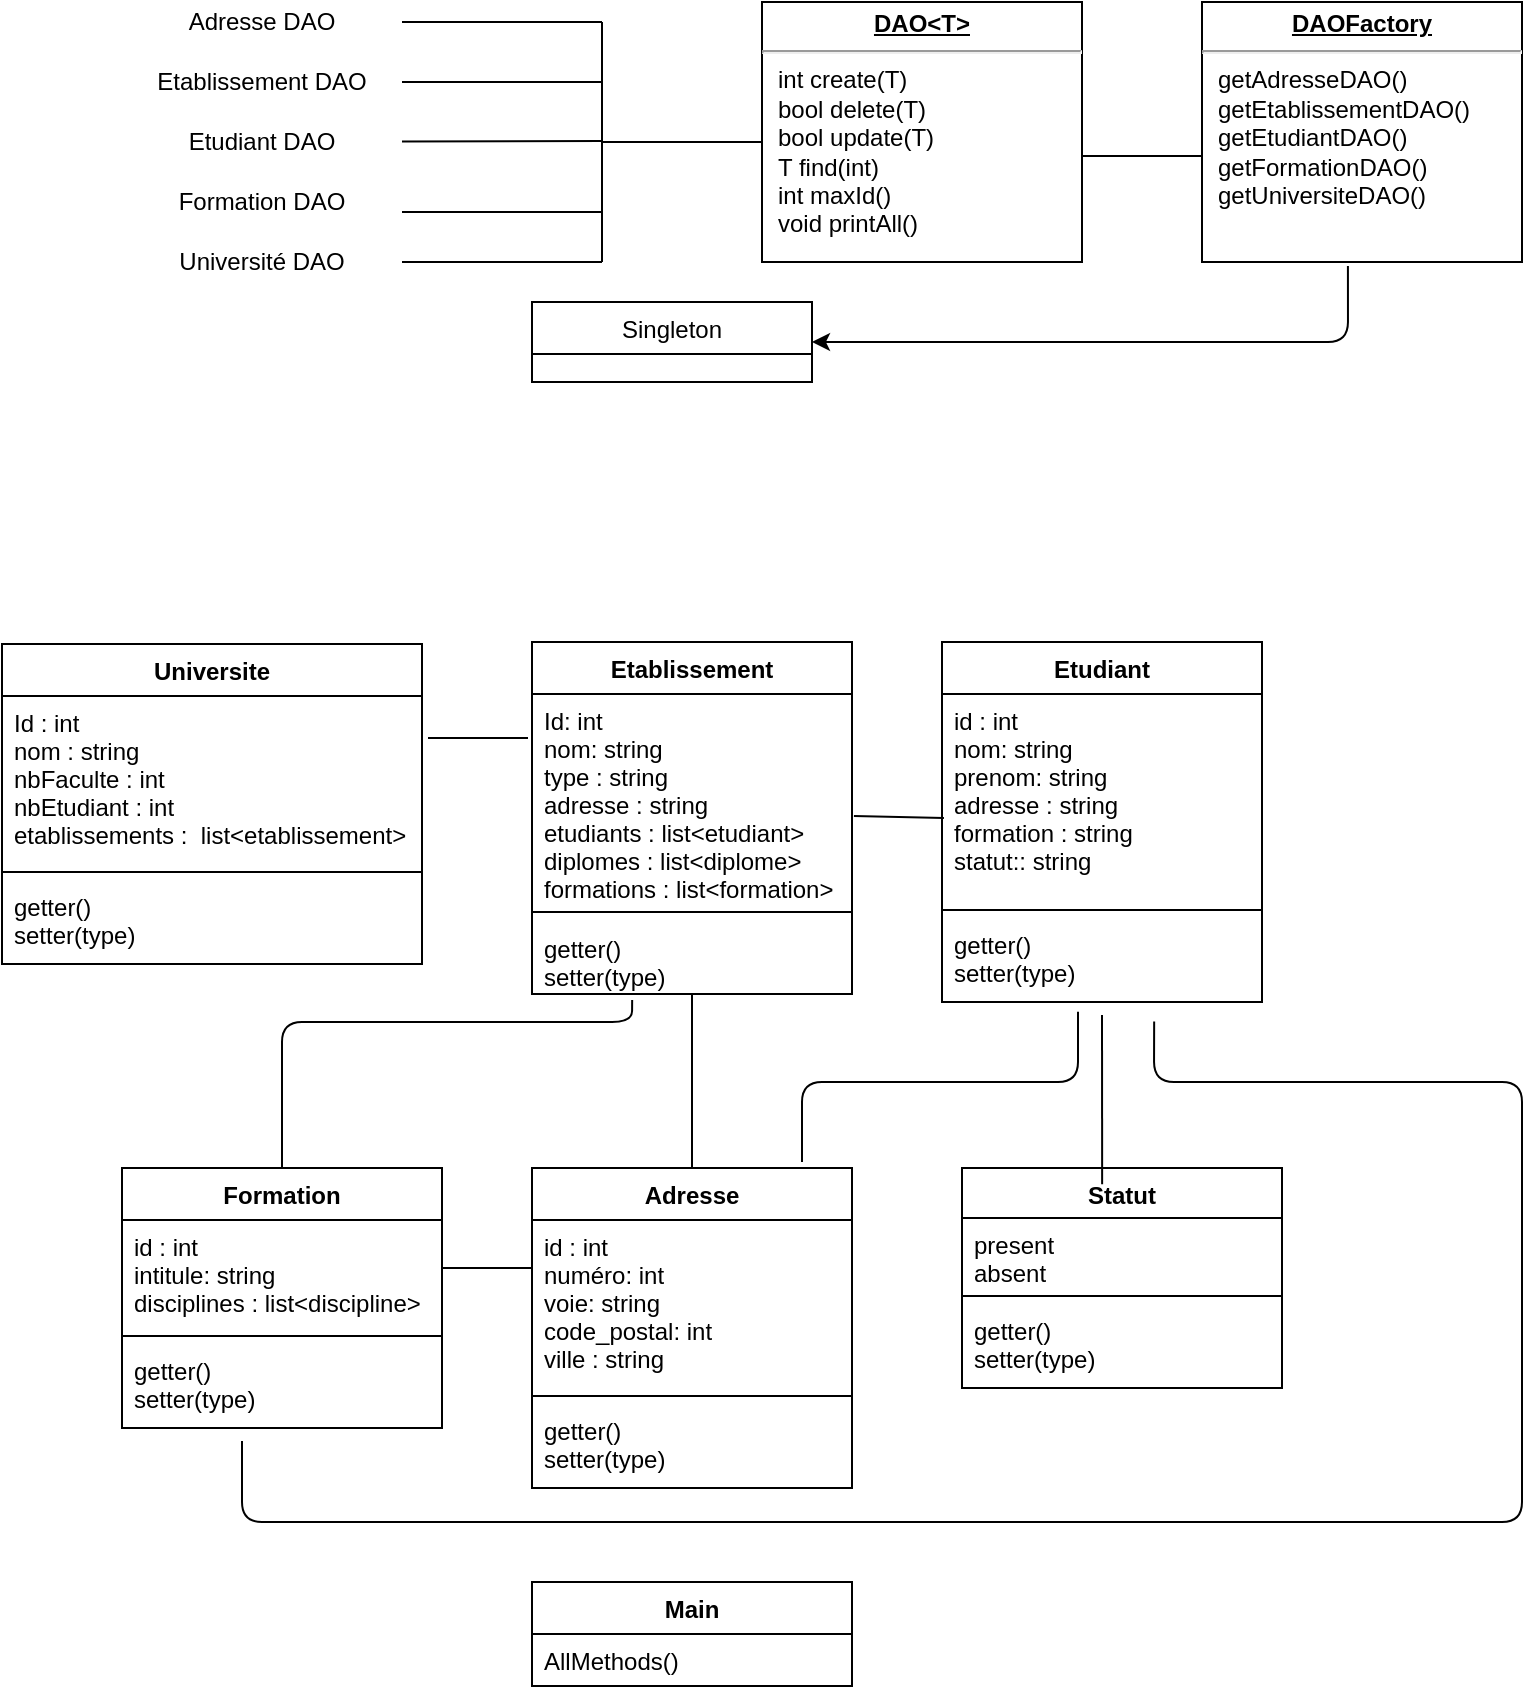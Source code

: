 <mxfile version="10.6.7" type="github"><diagram id="6Yb4DcSf9OS_L91J5QES" name="Page-1"><mxGraphModel dx="1394" dy="816" grid="1" gridSize="10" guides="1" tooltips="1" connect="1" arrows="1" fold="1" page="1" pageScale="1" pageWidth="827" pageHeight="1169" math="0" shadow="0"><root><mxCell id="0"/><mxCell id="1" parent="0"/><mxCell id="pib_hZsS8CI50unVwnIJ-1" value="Adresse DAO" style="text;html=1;strokeColor=none;fillColor=none;align=center;verticalAlign=middle;whiteSpace=wrap;rounded=0;" parent="1" vertex="1"><mxGeometry x="80" y="70" width="140" height="20" as="geometry"/></mxCell><mxCell id="pib_hZsS8CI50unVwnIJ-2" value="Etablissement DAO" style="text;html=1;strokeColor=none;fillColor=none;align=center;verticalAlign=middle;whiteSpace=wrap;rounded=0;" parent="1" vertex="1"><mxGeometry x="80" y="100" width="140" height="20" as="geometry"/></mxCell><mxCell id="pib_hZsS8CI50unVwnIJ-3" value="Etudiant DAO" style="text;html=1;strokeColor=none;fillColor=none;align=center;verticalAlign=middle;whiteSpace=wrap;rounded=0;" parent="1" vertex="1"><mxGeometry x="80" y="130" width="140" height="20" as="geometry"/></mxCell><mxCell id="pib_hZsS8CI50unVwnIJ-4" value="Formation DAO&lt;br&gt;" style="text;html=1;strokeColor=none;fillColor=none;align=center;verticalAlign=middle;whiteSpace=wrap;rounded=0;" parent="1" vertex="1"><mxGeometry x="80" y="160" width="140" height="20" as="geometry"/></mxCell><mxCell id="pib_hZsS8CI50unVwnIJ-5" value="Université&amp;nbsp;DAO" style="text;html=1;strokeColor=none;fillColor=none;align=center;verticalAlign=middle;whiteSpace=wrap;rounded=0;" parent="1" vertex="1"><mxGeometry x="80" y="190" width="140" height="20" as="geometry"/></mxCell><mxCell id="pib_hZsS8CI50unVwnIJ-6" value="" style="endArrow=none;html=1;" parent="1" edge="1"><mxGeometry width="50" height="50" relative="1" as="geometry"><mxPoint x="220" y="80" as="sourcePoint"/><mxPoint x="320" y="80" as="targetPoint"/></mxGeometry></mxCell><mxCell id="pib_hZsS8CI50unVwnIJ-7" value="" style="endArrow=none;html=1;exitX=1;exitY=0.5;exitDx=0;exitDy=0;" parent="1" source="pib_hZsS8CI50unVwnIJ-2" edge="1"><mxGeometry width="50" height="50" relative="1" as="geometry"><mxPoint x="240" y="110" as="sourcePoint"/><mxPoint x="320" y="110" as="targetPoint"/></mxGeometry></mxCell><mxCell id="pib_hZsS8CI50unVwnIJ-8" value="" style="endArrow=none;html=1;" parent="1" source="pib_hZsS8CI50unVwnIJ-3" edge="1"><mxGeometry width="50" height="50" relative="1" as="geometry"><mxPoint x="240" y="139.5" as="sourcePoint"/><mxPoint x="320" y="139.5" as="targetPoint"/></mxGeometry></mxCell><mxCell id="pib_hZsS8CI50unVwnIJ-9" value="" style="endArrow=none;html=1;exitX=1;exitY=0.75;exitDx=0;exitDy=0;" parent="1" source="pib_hZsS8CI50unVwnIJ-4" edge="1"><mxGeometry width="50" height="50" relative="1" as="geometry"><mxPoint x="250" y="110" as="sourcePoint"/><mxPoint x="320" y="175" as="targetPoint"/></mxGeometry></mxCell><mxCell id="pib_hZsS8CI50unVwnIJ-10" value="" style="endArrow=none;html=1;exitX=1;exitY=0.5;exitDx=0;exitDy=0;" parent="1" source="pib_hZsS8CI50unVwnIJ-5" edge="1"><mxGeometry width="50" height="50" relative="1" as="geometry"><mxPoint x="250" y="199.5" as="sourcePoint"/><mxPoint x="320" y="200" as="targetPoint"/></mxGeometry></mxCell><mxCell id="pib_hZsS8CI50unVwnIJ-11" value="" style="endArrow=none;html=1;" parent="1" edge="1"><mxGeometry width="50" height="50" relative="1" as="geometry"><mxPoint x="320" y="200" as="sourcePoint"/><mxPoint x="320" y="80" as="targetPoint"/></mxGeometry></mxCell><mxCell id="pib_hZsS8CI50unVwnIJ-12" value="" style="endArrow=none;html=1;entryX=0;entryY=0.5;entryDx=0;entryDy=0;" parent="1" edge="1"><mxGeometry width="50" height="50" relative="1" as="geometry"><mxPoint x="320" y="140" as="sourcePoint"/><mxPoint x="400" y="140" as="targetPoint"/></mxGeometry></mxCell><mxCell id="pib_hZsS8CI50unVwnIJ-14" value="&lt;p style=&quot;margin: 0px ; margin-top: 4px ; text-align: center ; text-decoration: underline&quot;&gt;&lt;b&gt;DAO&amp;lt;T&amp;gt;&lt;/b&gt;&lt;/p&gt;&lt;hr&gt;&lt;p style=&quot;margin: 0px ; margin-left: 8px&quot;&gt;int create(T)&lt;/p&gt;&lt;p style=&quot;margin: 0px ; margin-left: 8px&quot;&gt;bool delete(T)&lt;/p&gt;&lt;p style=&quot;margin: 0px ; margin-left: 8px&quot;&gt;bool update(T)&lt;/p&gt;&lt;p style=&quot;margin: 0px ; margin-left: 8px&quot;&gt;T find(int)&lt;/p&gt;&lt;p style=&quot;margin: 0px ; margin-left: 8px&quot;&gt;int maxId()&lt;/p&gt;&lt;p style=&quot;margin: 0px ; margin-left: 8px&quot;&gt;void printAll()&lt;/p&gt;" style="verticalAlign=top;align=left;overflow=fill;fontSize=12;fontFamily=Helvetica;html=1;" parent="1" vertex="1"><mxGeometry x="400" y="70" width="160" height="130" as="geometry"/></mxCell><mxCell id="pib_hZsS8CI50unVwnIJ-16" value="&lt;p style=&quot;margin: 0px ; margin-top: 4px ; text-align: center ; text-decoration: underline&quot;&gt;&lt;b&gt;DAOFactory&lt;/b&gt;&lt;/p&gt;&lt;hr&gt;&lt;p style=&quot;margin: 0px ; margin-left: 8px&quot;&gt;getAdresseDAO()&lt;/p&gt;&lt;p style=&quot;margin: 0px ; margin-left: 8px&quot;&gt;getEtablissementDAO()&lt;/p&gt;&lt;p style=&quot;margin: 0px ; margin-left: 8px&quot;&gt;getEtudiantDAO()&lt;/p&gt;&lt;p style=&quot;margin: 0px ; margin-left: 8px&quot;&gt;getFormationDAO()&lt;/p&gt;&lt;p style=&quot;margin: 0px ; margin-left: 8px&quot;&gt;getUniversiteDAO()&lt;/p&gt;" style="verticalAlign=top;align=left;overflow=fill;fontSize=12;fontFamily=Helvetica;html=1;" parent="1" vertex="1"><mxGeometry x="620" y="70" width="160" height="130" as="geometry"/></mxCell><mxCell id="pib_hZsS8CI50unVwnIJ-17" value="" style="endArrow=none;html=1;entryX=0;entryY=0.592;entryDx=0;entryDy=0;entryPerimeter=0;" parent="1" target="pib_hZsS8CI50unVwnIJ-16" edge="1"><mxGeometry width="50" height="50" relative="1" as="geometry"><mxPoint x="560" y="147" as="sourcePoint"/><mxPoint x="130" y="230" as="targetPoint"/></mxGeometry></mxCell><mxCell id="pib_hZsS8CI50unVwnIJ-18" value="" style="endArrow=classic;html=1;exitX=0.456;exitY=1.015;exitDx=0;exitDy=0;exitPerimeter=0;entryX=1;entryY=0.5;entryDx=0;entryDy=0;" parent="1" source="pib_hZsS8CI50unVwnIJ-16" target="pib_hZsS8CI50unVwnIJ-19" edge="1"><mxGeometry width="50" height="50" relative="1" as="geometry"><mxPoint x="80" y="280" as="sourcePoint"/><mxPoint x="693" y="370" as="targetPoint"/><Array as="points"><mxPoint x="693" y="240"/></Array></mxGeometry></mxCell><mxCell id="pib_hZsS8CI50unVwnIJ-19" value="Singleton" style="swimlane;fontStyle=0;childLayout=stackLayout;horizontal=1;startSize=26;fillColor=none;horizontalStack=0;resizeParent=1;resizeParentMax=0;resizeLast=0;collapsible=1;marginBottom=0;" parent="1" vertex="1"><mxGeometry x="285" y="220" width="140" height="40" as="geometry"/></mxCell><mxCell id="pib_hZsS8CI50unVwnIJ-23" value="Universite" style="swimlane;fontStyle=1;align=center;verticalAlign=top;childLayout=stackLayout;horizontal=1;startSize=26;horizontalStack=0;resizeParent=1;resizeParentMax=0;resizeLast=0;collapsible=1;marginBottom=0;" parent="1" vertex="1"><mxGeometry x="20" y="391" width="210" height="160" as="geometry"/></mxCell><mxCell id="pib_hZsS8CI50unVwnIJ-24" value="Id : int&#10;nom : string&#10;nbFaculte : int&#10;nbEtudiant : int&#10;etablissements :  list&lt;etablissement&gt;&#10;" style="text;strokeColor=none;fillColor=none;align=left;verticalAlign=top;spacingLeft=4;spacingRight=4;overflow=hidden;rotatable=0;points=[[0,0.5],[1,0.5]];portConstraint=eastwest;" parent="pib_hZsS8CI50unVwnIJ-23" vertex="1"><mxGeometry y="26" width="210" height="84" as="geometry"/></mxCell><mxCell id="pib_hZsS8CI50unVwnIJ-25" value="" style="line;strokeWidth=1;fillColor=none;align=left;verticalAlign=middle;spacingTop=-1;spacingLeft=3;spacingRight=3;rotatable=0;labelPosition=right;points=[];portConstraint=eastwest;" parent="pib_hZsS8CI50unVwnIJ-23" vertex="1"><mxGeometry y="110" width="210" height="8" as="geometry"/></mxCell><mxCell id="pib_hZsS8CI50unVwnIJ-26" value="getter()&#10;setter(type)&#10;" style="text;strokeColor=none;fillColor=none;align=left;verticalAlign=top;spacingLeft=4;spacingRight=4;overflow=hidden;rotatable=0;points=[[0,0.5],[1,0.5]];portConstraint=eastwest;" parent="pib_hZsS8CI50unVwnIJ-23" vertex="1"><mxGeometry y="118" width="210" height="42" as="geometry"/></mxCell><mxCell id="pib_hZsS8CI50unVwnIJ-27" value="Etablissement" style="swimlane;fontStyle=1;align=center;verticalAlign=top;childLayout=stackLayout;horizontal=1;startSize=26;horizontalStack=0;resizeParent=1;resizeParentMax=0;resizeLast=0;collapsible=1;marginBottom=0;" parent="1" vertex="1"><mxGeometry x="285" y="390" width="160" height="176" as="geometry"/></mxCell><mxCell id="pib_hZsS8CI50unVwnIJ-28" value="Id: int&#10;nom: string&#10;type : string&#10;adresse : string&#10;etudiants : list&lt;etudiant&gt;&#10;diplomes : list&lt;diplome&gt;&#10;formations : list&lt;formation&gt;&#10;" style="text;strokeColor=none;fillColor=none;align=left;verticalAlign=top;spacingLeft=4;spacingRight=4;overflow=hidden;rotatable=0;points=[[0,0.5],[1,0.5]];portConstraint=eastwest;" parent="pib_hZsS8CI50unVwnIJ-27" vertex="1"><mxGeometry y="26" width="160" height="104" as="geometry"/></mxCell><mxCell id="pib_hZsS8CI50unVwnIJ-29" value="" style="line;strokeWidth=1;fillColor=none;align=left;verticalAlign=middle;spacingTop=-1;spacingLeft=3;spacingRight=3;rotatable=0;labelPosition=right;points=[];portConstraint=eastwest;" parent="pib_hZsS8CI50unVwnIJ-27" vertex="1"><mxGeometry y="130" width="160" height="10" as="geometry"/></mxCell><mxCell id="pib_hZsS8CI50unVwnIJ-30" value="getter()&#10;setter(type)&#10;" style="text;strokeColor=none;fillColor=none;align=left;verticalAlign=top;spacingLeft=4;spacingRight=4;overflow=hidden;rotatable=0;points=[[0,0.5],[1,0.5]];portConstraint=eastwest;" parent="pib_hZsS8CI50unVwnIJ-27" vertex="1"><mxGeometry y="140" width="160" height="36" as="geometry"/></mxCell><mxCell id="pib_hZsS8CI50unVwnIJ-31" value="Etudiant" style="swimlane;fontStyle=1;align=center;verticalAlign=top;childLayout=stackLayout;horizontal=1;startSize=26;horizontalStack=0;resizeParent=1;resizeParentMax=0;resizeLast=0;collapsible=1;marginBottom=0;" parent="1" vertex="1"><mxGeometry x="490" y="390" width="160" height="180" as="geometry"/></mxCell><mxCell id="pib_hZsS8CI50unVwnIJ-32" value="id : int&#10;nom: string&#10;prenom: string&#10;adresse : string&#10;formation : string&#10;statut:: string&#10;" style="text;strokeColor=none;fillColor=none;align=left;verticalAlign=top;spacingLeft=4;spacingRight=4;overflow=hidden;rotatable=0;points=[[0,0.5],[1,0.5]];portConstraint=eastwest;" parent="pib_hZsS8CI50unVwnIJ-31" vertex="1"><mxGeometry y="26" width="160" height="104" as="geometry"/></mxCell><mxCell id="pib_hZsS8CI50unVwnIJ-33" value="" style="line;strokeWidth=1;fillColor=none;align=left;verticalAlign=middle;spacingTop=-1;spacingLeft=3;spacingRight=3;rotatable=0;labelPosition=right;points=[];portConstraint=eastwest;" parent="pib_hZsS8CI50unVwnIJ-31" vertex="1"><mxGeometry y="130" width="160" height="8" as="geometry"/></mxCell><mxCell id="pib_hZsS8CI50unVwnIJ-34" value="getter()&#10;setter(type)&#10;&#10;" style="text;strokeColor=none;fillColor=none;align=left;verticalAlign=top;spacingLeft=4;spacingRight=4;overflow=hidden;rotatable=0;points=[[0,0.5],[1,0.5]];portConstraint=eastwest;" parent="pib_hZsS8CI50unVwnIJ-31" vertex="1"><mxGeometry y="138" width="160" height="42" as="geometry"/></mxCell><mxCell id="pib_hZsS8CI50unVwnIJ-35" value="Formation&#10;&#10;" style="swimlane;fontStyle=1;align=center;verticalAlign=top;childLayout=stackLayout;horizontal=1;startSize=26;horizontalStack=0;resizeParent=1;resizeParentMax=0;resizeLast=0;collapsible=1;marginBottom=0;" parent="1" vertex="1"><mxGeometry x="80" y="653" width="160" height="130" as="geometry"/></mxCell><mxCell id="pib_hZsS8CI50unVwnIJ-36" value="id : int&#10;intitule: string&#10;disciplines : list&lt;discipline&gt;&#10;" style="text;strokeColor=none;fillColor=none;align=left;verticalAlign=top;spacingLeft=4;spacingRight=4;overflow=hidden;rotatable=0;points=[[0,0.5],[1,0.5]];portConstraint=eastwest;" parent="pib_hZsS8CI50unVwnIJ-35" vertex="1"><mxGeometry y="26" width="160" height="54" as="geometry"/></mxCell><mxCell id="pib_hZsS8CI50unVwnIJ-37" value="" style="line;strokeWidth=1;fillColor=none;align=left;verticalAlign=middle;spacingTop=-1;spacingLeft=3;spacingRight=3;rotatable=0;labelPosition=right;points=[];portConstraint=eastwest;" parent="pib_hZsS8CI50unVwnIJ-35" vertex="1"><mxGeometry y="80" width="160" height="8" as="geometry"/></mxCell><mxCell id="pib_hZsS8CI50unVwnIJ-38" value="getter()&#10;setter(type)&#10;&#10;" style="text;strokeColor=none;fillColor=none;align=left;verticalAlign=top;spacingLeft=4;spacingRight=4;overflow=hidden;rotatable=0;points=[[0,0.5],[1,0.5]];portConstraint=eastwest;" parent="pib_hZsS8CI50unVwnIJ-35" vertex="1"><mxGeometry y="88" width="160" height="42" as="geometry"/></mxCell><mxCell id="pib_hZsS8CI50unVwnIJ-39" value="Adresse" style="swimlane;fontStyle=1;align=center;verticalAlign=top;childLayout=stackLayout;horizontal=1;startSize=26;horizontalStack=0;resizeParent=1;resizeParentMax=0;resizeLast=0;collapsible=1;marginBottom=0;" parent="1" vertex="1"><mxGeometry x="285" y="653" width="160" height="160" as="geometry"/></mxCell><mxCell id="pib_hZsS8CI50unVwnIJ-40" value="id : int&#10;numéro: int&#10;voie: string&#10;code_postal: int&#10;ville : string&#10;&#10;" style="text;strokeColor=none;fillColor=none;align=left;verticalAlign=top;spacingLeft=4;spacingRight=4;overflow=hidden;rotatable=0;points=[[0,0.5],[1,0.5]];portConstraint=eastwest;" parent="pib_hZsS8CI50unVwnIJ-39" vertex="1"><mxGeometry y="26" width="160" height="84" as="geometry"/></mxCell><mxCell id="pib_hZsS8CI50unVwnIJ-41" value="" style="line;strokeWidth=1;fillColor=none;align=left;verticalAlign=middle;spacingTop=-1;spacingLeft=3;spacingRight=3;rotatable=0;labelPosition=right;points=[];portConstraint=eastwest;" parent="pib_hZsS8CI50unVwnIJ-39" vertex="1"><mxGeometry y="110" width="160" height="8" as="geometry"/></mxCell><mxCell id="pib_hZsS8CI50unVwnIJ-42" value="getter()&#10;setter(type)&#10;&#10;" style="text;strokeColor=none;fillColor=none;align=left;verticalAlign=top;spacingLeft=4;spacingRight=4;overflow=hidden;rotatable=0;points=[[0,0.5],[1,0.5]];portConstraint=eastwest;" parent="pib_hZsS8CI50unVwnIJ-39" vertex="1"><mxGeometry y="118" width="160" height="42" as="geometry"/></mxCell><mxCell id="pib_hZsS8CI50unVwnIJ-43" value="Statut" style="swimlane;fontStyle=1;align=center;verticalAlign=top;childLayout=stackLayout;horizontal=1;startSize=25;horizontalStack=0;resizeParent=1;resizeParentMax=0;resizeLast=0;collapsible=1;marginBottom=0;" parent="1" vertex="1"><mxGeometry x="500" y="653" width="160" height="110" as="geometry"/></mxCell><mxCell id="pib_hZsS8CI50unVwnIJ-44" value="present&#10;absent&#10;" style="text;strokeColor=none;fillColor=none;align=left;verticalAlign=top;spacingLeft=4;spacingRight=4;overflow=hidden;rotatable=0;points=[[0,0.5],[1,0.5]];portConstraint=eastwest;" parent="pib_hZsS8CI50unVwnIJ-43" vertex="1"><mxGeometry y="25" width="160" height="35" as="geometry"/></mxCell><mxCell id="pib_hZsS8CI50unVwnIJ-45" value="" style="line;strokeWidth=1;fillColor=none;align=left;verticalAlign=middle;spacingTop=-1;spacingLeft=3;spacingRight=3;rotatable=0;labelPosition=right;points=[];portConstraint=eastwest;" parent="pib_hZsS8CI50unVwnIJ-43" vertex="1"><mxGeometry y="60" width="160" height="8" as="geometry"/></mxCell><mxCell id="pib_hZsS8CI50unVwnIJ-46" value="getter()&#10;setter(type)&#10;&#10;" style="text;strokeColor=none;fillColor=none;align=left;verticalAlign=top;spacingLeft=4;spacingRight=4;overflow=hidden;rotatable=0;points=[[0,0.5],[1,0.5]];portConstraint=eastwest;" parent="pib_hZsS8CI50unVwnIJ-43" vertex="1"><mxGeometry y="68" width="160" height="42" as="geometry"/></mxCell><mxCell id="pib_hZsS8CI50unVwnIJ-47" value="Main" style="swimlane;fontStyle=1;align=center;verticalAlign=top;childLayout=stackLayout;horizontal=1;startSize=26;horizontalStack=0;resizeParent=1;resizeParentMax=0;resizeLast=0;collapsible=1;marginBottom=0;" parent="1" vertex="1"><mxGeometry x="285" y="860" width="160" height="52" as="geometry"/></mxCell><mxCell id="pib_hZsS8CI50unVwnIJ-50" value="AllMethods()" style="text;strokeColor=none;fillColor=none;align=left;verticalAlign=top;spacingLeft=4;spacingRight=4;overflow=hidden;rotatable=0;points=[[0,0.5],[1,0.5]];portConstraint=eastwest;" parent="pib_hZsS8CI50unVwnIJ-47" vertex="1"><mxGeometry y="26" width="160" height="26" as="geometry"/></mxCell><mxCell id="pib_hZsS8CI50unVwnIJ-51" value="" style="endArrow=none;html=1;" parent="1" edge="1"><mxGeometry width="50" height="50" relative="1" as="geometry"><mxPoint x="245" y="439" as="sourcePoint"/><mxPoint x="245" y="439" as="targetPoint"/></mxGeometry></mxCell><mxCell id="pib_hZsS8CI50unVwnIJ-52" value="" style="endArrow=none;html=1;" parent="1" edge="1"><mxGeometry width="50" height="50" relative="1" as="geometry"><mxPoint x="233" y="438" as="sourcePoint"/><mxPoint x="283" y="438" as="targetPoint"/></mxGeometry></mxCell><mxCell id="pib_hZsS8CI50unVwnIJ-54" value="" style="endArrow=none;html=1;entryX=0;entryY=0.286;entryDx=0;entryDy=0;entryPerimeter=0;" parent="1" target="pib_hZsS8CI50unVwnIJ-40" edge="1"><mxGeometry width="50" height="50" relative="1" as="geometry"><mxPoint x="240" y="703" as="sourcePoint"/><mxPoint x="340" y="527.5" as="targetPoint"/></mxGeometry></mxCell><mxCell id="pib_hZsS8CI50unVwnIJ-55" value="" style="endArrow=none;html=1;exitX=0.5;exitY=1.154;exitDx=0;exitDy=0;exitPerimeter=0;entryX=0.438;entryY=0.074;entryDx=0;entryDy=0;entryPerimeter=0;" parent="1" source="pib_hZsS8CI50unVwnIJ-34" target="pib_hZsS8CI50unVwnIJ-43" edge="1"><mxGeometry width="50" height="50" relative="1" as="geometry"><mxPoint x="280" y="538" as="sourcePoint"/><mxPoint x="570" y="520" as="targetPoint"/></mxGeometry></mxCell><mxCell id="pib_hZsS8CI50unVwnIJ-56" value="" style="endArrow=none;html=1;entryX=0.5;entryY=0;entryDx=0;entryDy=0;" parent="1" source="pib_hZsS8CI50unVwnIJ-30" target="pib_hZsS8CI50unVwnIJ-39" edge="1"><mxGeometry width="50" height="50" relative="1" as="geometry"><mxPoint x="290" y="548" as="sourcePoint"/><mxPoint x="360" y="520" as="targetPoint"/></mxGeometry></mxCell><mxCell id="pib_hZsS8CI50unVwnIJ-57" value="" style="endArrow=none;html=1;entryX=0.425;entryY=1.115;entryDx=0;entryDy=0;entryPerimeter=0;" parent="1" target="pib_hZsS8CI50unVwnIJ-34" edge="1"><mxGeometry width="50" height="50" relative="1" as="geometry"><mxPoint x="420" y="650" as="sourcePoint"/><mxPoint x="370" y="557.5" as="targetPoint"/><Array as="points"><mxPoint x="420" y="610"/><mxPoint x="558" y="610"/></Array></mxGeometry></mxCell><mxCell id="pib_hZsS8CI50unVwnIJ-60" value="" style="endArrow=none;html=1;entryX=0.313;entryY=1.083;entryDx=0;entryDy=0;exitX=0.5;exitY=0;exitDx=0;exitDy=0;entryPerimeter=0;" parent="1" source="pib_hZsS8CI50unVwnIJ-35" target="pib_hZsS8CI50unVwnIJ-30" edge="1"><mxGeometry width="50" height="50" relative="1" as="geometry"><mxPoint x="80" y="830" as="sourcePoint"/><mxPoint x="130" y="780" as="targetPoint"/><Array as="points"><mxPoint x="160" y="580"/><mxPoint x="335" y="580"/></Array></mxGeometry></mxCell><mxCell id="pib_hZsS8CI50unVwnIJ-61" value="" style="endArrow=none;html=1;entryX=0.375;entryY=1.154;entryDx=0;entryDy=0;entryPerimeter=0;exitX=0.663;exitY=1.231;exitDx=0;exitDy=0;exitPerimeter=0;" parent="1" source="pib_hZsS8CI50unVwnIJ-34" target="pib_hZsS8CI50unVwnIJ-38" edge="1"><mxGeometry width="50" height="50" relative="1" as="geometry"><mxPoint x="80" y="830" as="sourcePoint"/><mxPoint x="130" y="780" as="targetPoint"/><Array as="points"><mxPoint x="596" y="610"/><mxPoint x="780" y="610"/><mxPoint x="780" y="830"/><mxPoint x="140" y="830"/></Array></mxGeometry></mxCell><mxCell id="YXWrP-4SAhuo0yDSxA27-2" value="" style="endArrow=none;html=1;entryX=1.006;entryY=0.587;entryDx=0;entryDy=0;exitX=0.006;exitY=0.596;exitDx=0;exitDy=0;exitPerimeter=0;entryPerimeter=0;" edge="1" parent="1" source="pib_hZsS8CI50unVwnIJ-32" target="pib_hZsS8CI50unVwnIJ-28"><mxGeometry width="50" height="50" relative="1" as="geometry"><mxPoint x="20" y="1020" as="sourcePoint"/><mxPoint x="70" y="970" as="targetPoint"/></mxGeometry></mxCell></root></mxGraphModel></diagram></mxfile>